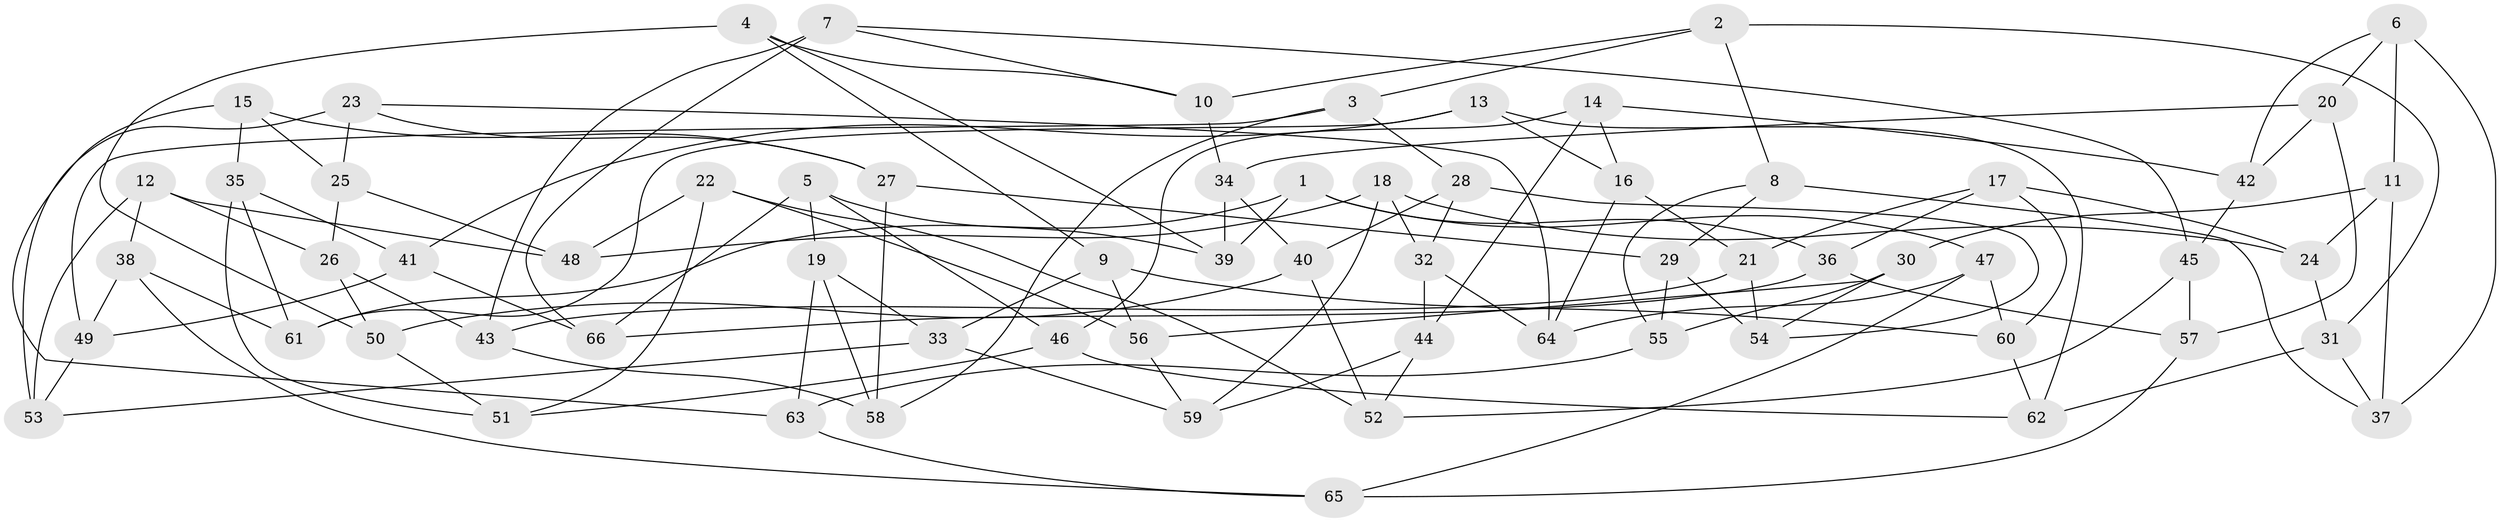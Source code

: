 // coarse degree distribution, {4: 0.5434782608695652, 6: 0.3695652173913043, 5: 0.06521739130434782, 3: 0.021739130434782608}
// Generated by graph-tools (version 1.1) at 2025/24/03/03/25 07:24:25]
// undirected, 66 vertices, 132 edges
graph export_dot {
graph [start="1"]
  node [color=gray90,style=filled];
  1;
  2;
  3;
  4;
  5;
  6;
  7;
  8;
  9;
  10;
  11;
  12;
  13;
  14;
  15;
  16;
  17;
  18;
  19;
  20;
  21;
  22;
  23;
  24;
  25;
  26;
  27;
  28;
  29;
  30;
  31;
  32;
  33;
  34;
  35;
  36;
  37;
  38;
  39;
  40;
  41;
  42;
  43;
  44;
  45;
  46;
  47;
  48;
  49;
  50;
  51;
  52;
  53;
  54;
  55;
  56;
  57;
  58;
  59;
  60;
  61;
  62;
  63;
  64;
  65;
  66;
  1 -- 39;
  1 -- 36;
  1 -- 47;
  1 -- 61;
  2 -- 31;
  2 -- 10;
  2 -- 8;
  2 -- 3;
  3 -- 49;
  3 -- 58;
  3 -- 28;
  4 -- 10;
  4 -- 39;
  4 -- 9;
  4 -- 50;
  5 -- 39;
  5 -- 46;
  5 -- 19;
  5 -- 66;
  6 -- 42;
  6 -- 20;
  6 -- 37;
  6 -- 11;
  7 -- 43;
  7 -- 66;
  7 -- 45;
  7 -- 10;
  8 -- 29;
  8 -- 55;
  8 -- 37;
  9 -- 33;
  9 -- 56;
  9 -- 60;
  10 -- 34;
  11 -- 37;
  11 -- 30;
  11 -- 24;
  12 -- 53;
  12 -- 26;
  12 -- 38;
  12 -- 48;
  13 -- 41;
  13 -- 16;
  13 -- 62;
  13 -- 61;
  14 -- 44;
  14 -- 16;
  14 -- 46;
  14 -- 42;
  15 -- 35;
  15 -- 27;
  15 -- 63;
  15 -- 25;
  16 -- 64;
  16 -- 21;
  17 -- 60;
  17 -- 24;
  17 -- 36;
  17 -- 21;
  18 -- 48;
  18 -- 32;
  18 -- 59;
  18 -- 24;
  19 -- 58;
  19 -- 63;
  19 -- 33;
  20 -- 42;
  20 -- 57;
  20 -- 34;
  21 -- 54;
  21 -- 43;
  22 -- 56;
  22 -- 52;
  22 -- 51;
  22 -- 48;
  23 -- 25;
  23 -- 64;
  23 -- 53;
  23 -- 27;
  24 -- 31;
  25 -- 26;
  25 -- 48;
  26 -- 43;
  26 -- 50;
  27 -- 29;
  27 -- 58;
  28 -- 32;
  28 -- 54;
  28 -- 40;
  29 -- 55;
  29 -- 54;
  30 -- 55;
  30 -- 56;
  30 -- 54;
  31 -- 62;
  31 -- 37;
  32 -- 64;
  32 -- 44;
  33 -- 59;
  33 -- 53;
  34 -- 40;
  34 -- 39;
  35 -- 61;
  35 -- 51;
  35 -- 41;
  36 -- 57;
  36 -- 66;
  38 -- 61;
  38 -- 65;
  38 -- 49;
  40 -- 50;
  40 -- 52;
  41 -- 49;
  41 -- 66;
  42 -- 45;
  43 -- 58;
  44 -- 59;
  44 -- 52;
  45 -- 57;
  45 -- 52;
  46 -- 51;
  46 -- 62;
  47 -- 64;
  47 -- 60;
  47 -- 65;
  49 -- 53;
  50 -- 51;
  55 -- 63;
  56 -- 59;
  57 -- 65;
  60 -- 62;
  63 -- 65;
}
